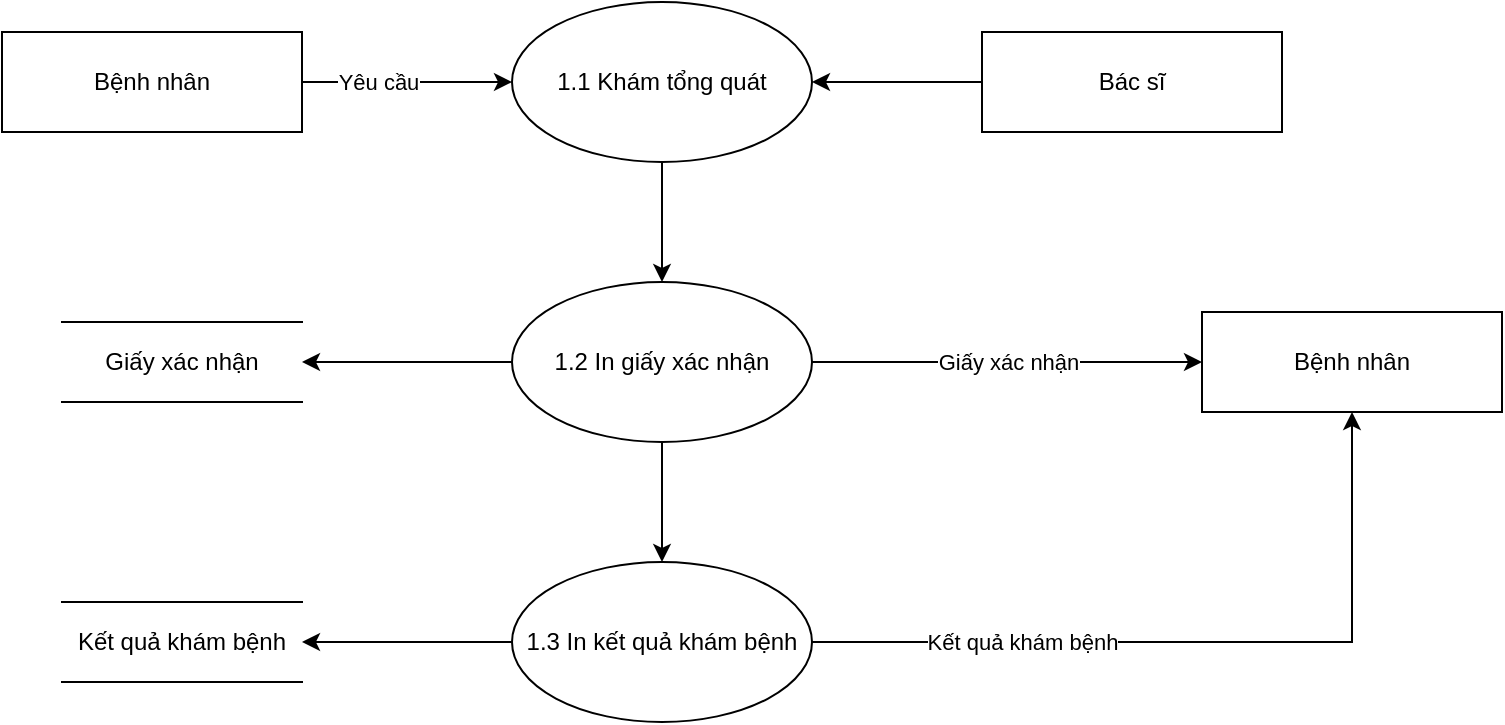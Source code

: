 <mxfile version="13.10.0" type="github">
  <diagram id="Mxm1dUAWvy3WExNRvF5A" name="Page-1">
    <mxGraphModel dx="1019" dy="519" grid="1" gridSize="10" guides="1" tooltips="1" connect="1" arrows="1" fold="1" page="1" pageScale="1" pageWidth="850" pageHeight="1100" math="0" shadow="0">
      <root>
        <mxCell id="0" />
        <mxCell id="1" parent="0" />
        <mxCell id="ANEzr8IRUE6M4mt4cOzF-3" style="edgeStyle=orthogonalEdgeStyle;rounded=0;orthogonalLoop=1;jettySize=auto;html=1;" parent="1" source="ANEzr8IRUE6M4mt4cOzF-1" target="ANEzr8IRUE6M4mt4cOzF-2" edge="1">
          <mxGeometry relative="1" as="geometry" />
        </mxCell>
        <mxCell id="ANEzr8IRUE6M4mt4cOzF-9" value="Yêu cầu" style="edgeLabel;html=1;align=center;verticalAlign=middle;resizable=0;points=[];" parent="ANEzr8IRUE6M4mt4cOzF-3" vertex="1" connectable="0">
          <mxGeometry x="-0.287" y="-1" relative="1" as="geometry">
            <mxPoint y="-1" as="offset" />
          </mxGeometry>
        </mxCell>
        <mxCell id="ANEzr8IRUE6M4mt4cOzF-1" value="Bệnh nhân" style="rounded=0;whiteSpace=wrap;html=1;" parent="1" vertex="1">
          <mxGeometry x="50" y="125" width="150" height="50" as="geometry" />
        </mxCell>
        <mxCell id="1STHztM2joDHVqmPVoNL-1" style="edgeStyle=orthogonalEdgeStyle;rounded=0;orthogonalLoop=1;jettySize=auto;html=1;entryX=0.5;entryY=0;entryDx=0;entryDy=0;" edge="1" parent="1" source="ANEzr8IRUE6M4mt4cOzF-2" target="ANEzr8IRUE6M4mt4cOzF-5">
          <mxGeometry relative="1" as="geometry" />
        </mxCell>
        <mxCell id="ANEzr8IRUE6M4mt4cOzF-2" value="1.1 Khám tổng quát" style="ellipse;whiteSpace=wrap;html=1;" parent="1" vertex="1">
          <mxGeometry x="305" y="110" width="150" height="80" as="geometry" />
        </mxCell>
        <mxCell id="ANEzr8IRUE6M4mt4cOzF-4" style="edgeStyle=orthogonalEdgeStyle;rounded=0;orthogonalLoop=1;jettySize=auto;html=1;exitX=0.5;exitY=1;exitDx=0;exitDy=0;" parent="1" source="ANEzr8IRUE6M4mt4cOzF-1" target="ANEzr8IRUE6M4mt4cOzF-1" edge="1">
          <mxGeometry relative="1" as="geometry" />
        </mxCell>
        <mxCell id="ANEzr8IRUE6M4mt4cOzF-11" value="Giấy xác nhận" style="edgeStyle=orthogonalEdgeStyle;rounded=0;orthogonalLoop=1;jettySize=auto;html=1;entryX=0;entryY=0.5;entryDx=0;entryDy=0;" parent="1" source="ANEzr8IRUE6M4mt4cOzF-5" target="ANEzr8IRUE6M4mt4cOzF-10" edge="1">
          <mxGeometry relative="1" as="geometry" />
        </mxCell>
        <mxCell id="1STHztM2joDHVqmPVoNL-3" style="edgeStyle=orthogonalEdgeStyle;rounded=0;orthogonalLoop=1;jettySize=auto;html=1;entryX=0.5;entryY=0;entryDx=0;entryDy=0;" edge="1" parent="1" source="ANEzr8IRUE6M4mt4cOzF-5" target="1STHztM2joDHVqmPVoNL-2">
          <mxGeometry relative="1" as="geometry" />
        </mxCell>
        <mxCell id="1STHztM2joDHVqmPVoNL-7" style="edgeStyle=orthogonalEdgeStyle;rounded=0;orthogonalLoop=1;jettySize=auto;html=1;entryX=1;entryY=0.5;entryDx=0;entryDy=0;" edge="1" parent="1" source="ANEzr8IRUE6M4mt4cOzF-5" target="1STHztM2joDHVqmPVoNL-6">
          <mxGeometry relative="1" as="geometry" />
        </mxCell>
        <mxCell id="ANEzr8IRUE6M4mt4cOzF-5" value="1.2 In giấy xác nhận" style="ellipse;whiteSpace=wrap;html=1;" parent="1" vertex="1">
          <mxGeometry x="305" y="250" width="150" height="80" as="geometry" />
        </mxCell>
        <mxCell id="ANEzr8IRUE6M4mt4cOzF-7" style="edgeStyle=orthogonalEdgeStyle;rounded=0;orthogonalLoop=1;jettySize=auto;html=1;entryX=1;entryY=0.5;entryDx=0;entryDy=0;" parent="1" source="ANEzr8IRUE6M4mt4cOzF-6" target="ANEzr8IRUE6M4mt4cOzF-2" edge="1">
          <mxGeometry relative="1" as="geometry" />
        </mxCell>
        <mxCell id="ANEzr8IRUE6M4mt4cOzF-6" value="Bác sĩ" style="rounded=0;whiteSpace=wrap;html=1;" parent="1" vertex="1">
          <mxGeometry x="540" y="125" width="150" height="50" as="geometry" />
        </mxCell>
        <mxCell id="ANEzr8IRUE6M4mt4cOzF-10" value="Bệnh nhân" style="rounded=0;whiteSpace=wrap;html=1;" parent="1" vertex="1">
          <mxGeometry x="650" y="265" width="150" height="50" as="geometry" />
        </mxCell>
        <mxCell id="1STHztM2joDHVqmPVoNL-4" value="Kết quả khám bệnh" style="edgeStyle=orthogonalEdgeStyle;rounded=0;orthogonalLoop=1;jettySize=auto;html=1;entryX=0.5;entryY=1;entryDx=0;entryDy=0;" edge="1" parent="1" source="1STHztM2joDHVqmPVoNL-2" target="ANEzr8IRUE6M4mt4cOzF-10">
          <mxGeometry x="-0.455" relative="1" as="geometry">
            <mxPoint as="offset" />
          </mxGeometry>
        </mxCell>
        <mxCell id="1STHztM2joDHVqmPVoNL-8" style="edgeStyle=orthogonalEdgeStyle;rounded=0;orthogonalLoop=1;jettySize=auto;html=1;entryX=1;entryY=0.5;entryDx=0;entryDy=0;" edge="1" parent="1" source="1STHztM2joDHVqmPVoNL-2" target="1STHztM2joDHVqmPVoNL-5">
          <mxGeometry relative="1" as="geometry" />
        </mxCell>
        <mxCell id="1STHztM2joDHVqmPVoNL-2" value="1.3 In kết quả khám bệnh" style="ellipse;whiteSpace=wrap;html=1;" vertex="1" parent="1">
          <mxGeometry x="305" y="390" width="150" height="80" as="geometry" />
        </mxCell>
        <mxCell id="1STHztM2joDHVqmPVoNL-5" value="Kết quả khám bệnh" style="shape=partialRectangle;whiteSpace=wrap;html=1;left=0;right=0;fillColor=none;" vertex="1" parent="1">
          <mxGeometry x="80" y="410" width="120" height="40" as="geometry" />
        </mxCell>
        <mxCell id="1STHztM2joDHVqmPVoNL-6" value="Giấy xác nhận" style="shape=partialRectangle;whiteSpace=wrap;html=1;left=0;right=0;fillColor=none;" vertex="1" parent="1">
          <mxGeometry x="80" y="270" width="120" height="40" as="geometry" />
        </mxCell>
      </root>
    </mxGraphModel>
  </diagram>
</mxfile>

